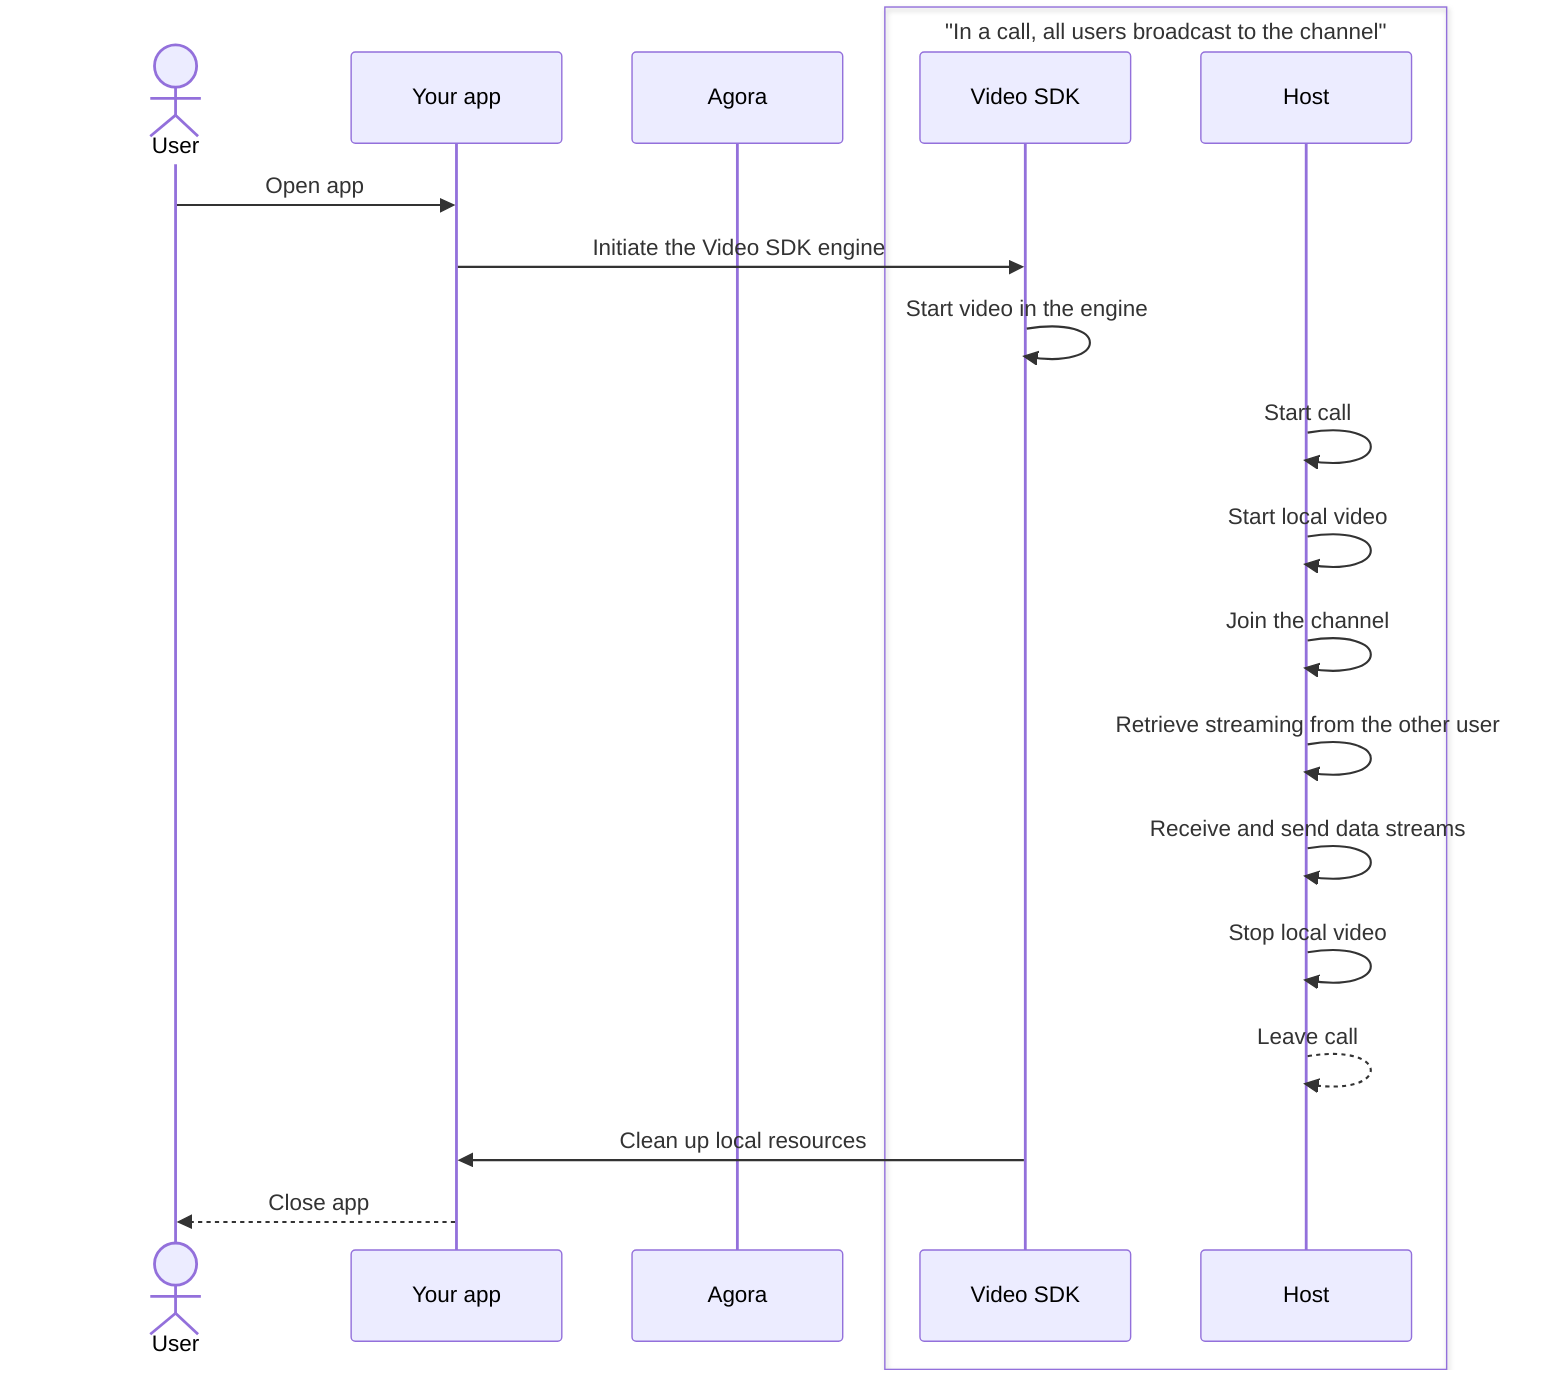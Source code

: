 sequenceDiagram
    actor User
    participant Your_app as Your app
    participant Agora
    box "In a call, all users broadcast to the channel"
        participant Video_SDK as Video SDK
        participant Host
    end

    User->>Your_app: Open app
    Your_app->>Video_SDK: Initiate the Video SDK engine
    Video_SDK->>Video_SDK: Start video in the engine
    Host->>Host: Start call
    Host->>Host: Start local video
    Host->>Host: Join the channel
    Host->>Host: Retrieve streaming from the other user
    Host->>Host: Receive and send data streams
    Host->>Host: Stop local video
    Host-->>Host: Leave call
    Video_SDK->>Your_app: Clean up local resources
    Your_app-->>User: Close app